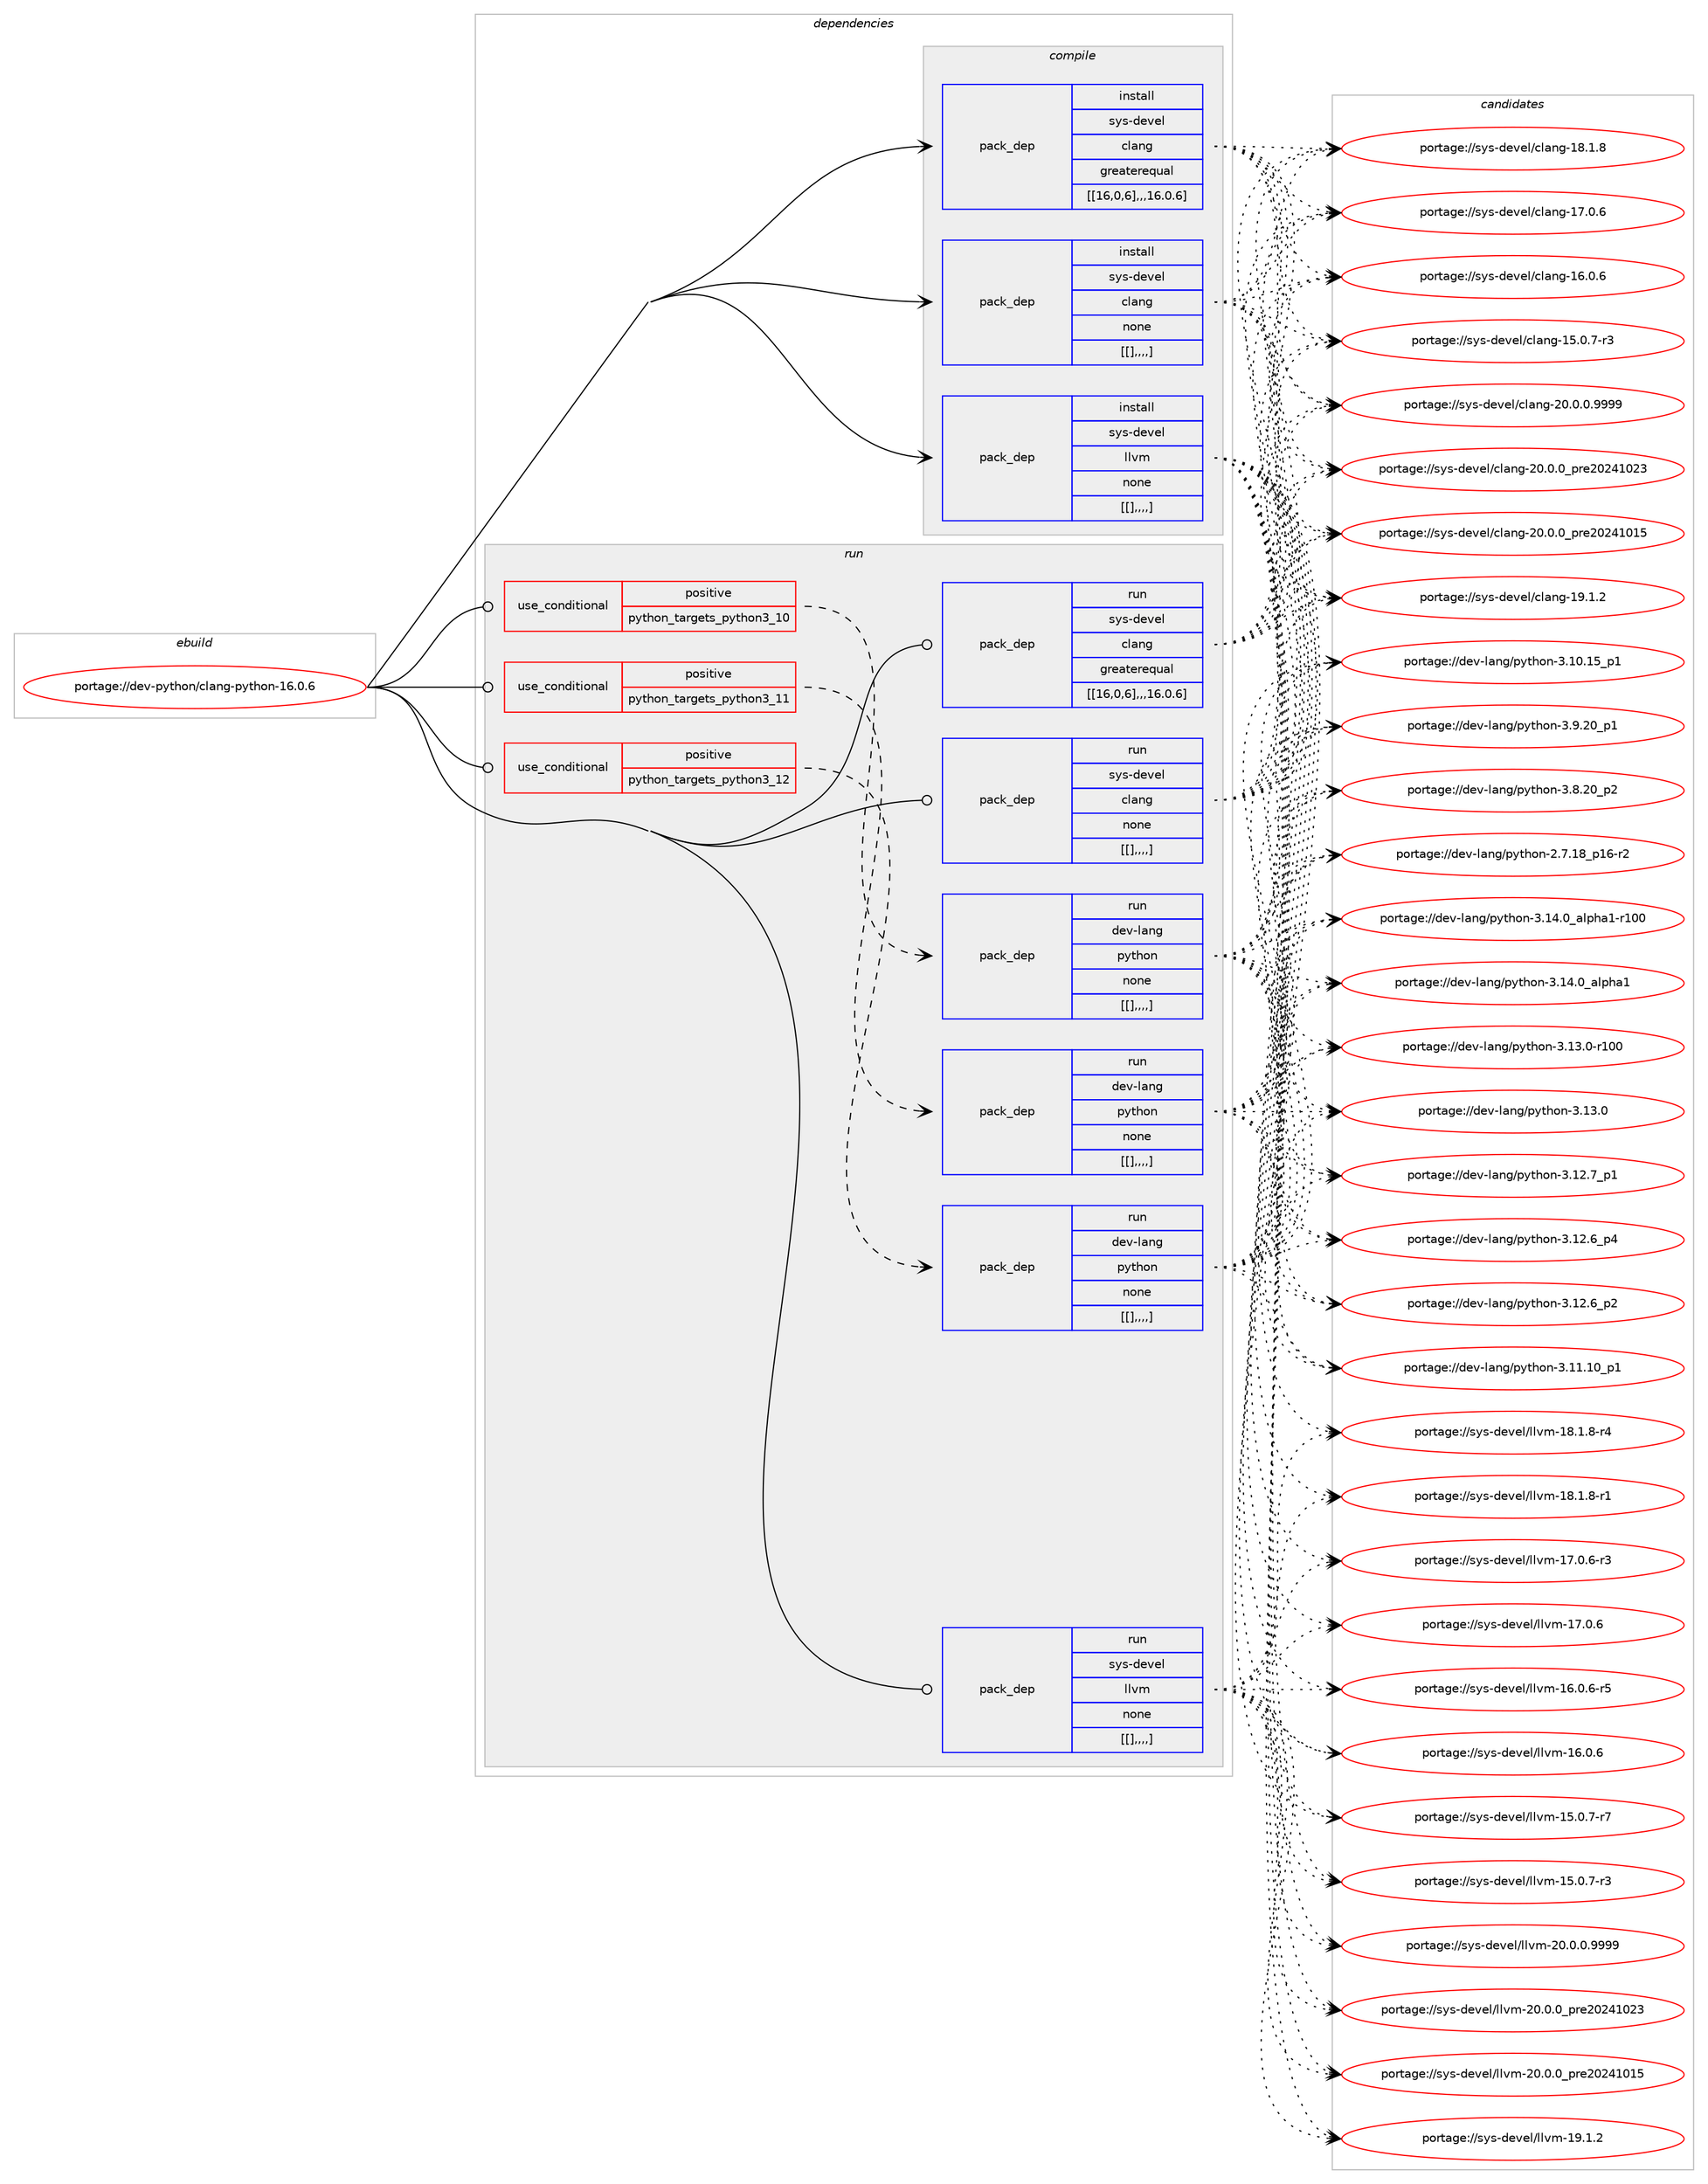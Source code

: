 digraph prolog {

# *************
# Graph options
# *************

newrank=true;
concentrate=true;
compound=true;
graph [rankdir=LR,fontname=Helvetica,fontsize=10,ranksep=1.5];#, ranksep=2.5, nodesep=0.2];
edge  [arrowhead=vee];
node  [fontname=Helvetica,fontsize=10];

# **********
# The ebuild
# **********

subgraph cluster_leftcol {
color=gray;
label=<<i>ebuild</i>>;
id [label="portage://dev-python/clang-python-16.0.6", color=red, width=4, href="../dev-python/clang-python-16.0.6.svg"];
}

# ****************
# The dependencies
# ****************

subgraph cluster_midcol {
color=gray;
label=<<i>dependencies</i>>;
subgraph cluster_compile {
fillcolor="#eeeeee";
style=filled;
label=<<i>compile</i>>;
subgraph pack113860 {
dependency148873 [label=<<TABLE BORDER="0" CELLBORDER="1" CELLSPACING="0" CELLPADDING="4" WIDTH="220"><TR><TD ROWSPAN="6" CELLPADDING="30">pack_dep</TD></TR><TR><TD WIDTH="110">install</TD></TR><TR><TD>sys-devel</TD></TR><TR><TD>clang</TD></TR><TR><TD>greaterequal</TD></TR><TR><TD>[[16,0,6],,,16.0.6]</TD></TR></TABLE>>, shape=none, color=blue];
}
id:e -> dependency148873:w [weight=20,style="solid",arrowhead="vee"];
subgraph pack113862 {
dependency148878 [label=<<TABLE BORDER="0" CELLBORDER="1" CELLSPACING="0" CELLPADDING="4" WIDTH="220"><TR><TD ROWSPAN="6" CELLPADDING="30">pack_dep</TD></TR><TR><TD WIDTH="110">install</TD></TR><TR><TD>sys-devel</TD></TR><TR><TD>clang</TD></TR><TR><TD>none</TD></TR><TR><TD>[[],,,,]</TD></TR></TABLE>>, shape=none, color=blue];
}
id:e -> dependency148878:w [weight=20,style="solid",arrowhead="vee"];
subgraph pack113874 {
dependency148928 [label=<<TABLE BORDER="0" CELLBORDER="1" CELLSPACING="0" CELLPADDING="4" WIDTH="220"><TR><TD ROWSPAN="6" CELLPADDING="30">pack_dep</TD></TR><TR><TD WIDTH="110">install</TD></TR><TR><TD>sys-devel</TD></TR><TR><TD>llvm</TD></TR><TR><TD>none</TD></TR><TR><TD>[[],,,,]</TD></TR></TABLE>>, shape=none, color=blue];
}
id:e -> dependency148928:w [weight=20,style="solid",arrowhead="vee"];
}
subgraph cluster_compileandrun {
fillcolor="#eeeeee";
style=filled;
label=<<i>compile and run</i>>;
}
subgraph cluster_run {
fillcolor="#eeeeee";
style=filled;
label=<<i>run</i>>;
subgraph cond33729 {
dependency148934 [label=<<TABLE BORDER="0" CELLBORDER="1" CELLSPACING="0" CELLPADDING="4"><TR><TD ROWSPAN="3" CELLPADDING="10">use_conditional</TD></TR><TR><TD>positive</TD></TR><TR><TD>python_targets_python3_10</TD></TR></TABLE>>, shape=none, color=red];
subgraph pack113898 {
dependency148936 [label=<<TABLE BORDER="0" CELLBORDER="1" CELLSPACING="0" CELLPADDING="4" WIDTH="220"><TR><TD ROWSPAN="6" CELLPADDING="30">pack_dep</TD></TR><TR><TD WIDTH="110">run</TD></TR><TR><TD>dev-lang</TD></TR><TR><TD>python</TD></TR><TR><TD>none</TD></TR><TR><TD>[[],,,,]</TD></TR></TABLE>>, shape=none, color=blue];
}
dependency148934:e -> dependency148936:w [weight=20,style="dashed",arrowhead="vee"];
}
id:e -> dependency148934:w [weight=20,style="solid",arrowhead="odot"];
subgraph cond33756 {
dependency149019 [label=<<TABLE BORDER="0" CELLBORDER="1" CELLSPACING="0" CELLPADDING="4"><TR><TD ROWSPAN="3" CELLPADDING="10">use_conditional</TD></TR><TR><TD>positive</TD></TR><TR><TD>python_targets_python3_11</TD></TR></TABLE>>, shape=none, color=red];
subgraph pack113966 {
dependency149046 [label=<<TABLE BORDER="0" CELLBORDER="1" CELLSPACING="0" CELLPADDING="4" WIDTH="220"><TR><TD ROWSPAN="6" CELLPADDING="30">pack_dep</TD></TR><TR><TD WIDTH="110">run</TD></TR><TR><TD>dev-lang</TD></TR><TR><TD>python</TD></TR><TR><TD>none</TD></TR><TR><TD>[[],,,,]</TD></TR></TABLE>>, shape=none, color=blue];
}
dependency149019:e -> dependency149046:w [weight=20,style="dashed",arrowhead="vee"];
}
id:e -> dependency149019:w [weight=20,style="solid",arrowhead="odot"];
subgraph cond33772 {
dependency149058 [label=<<TABLE BORDER="0" CELLBORDER="1" CELLSPACING="0" CELLPADDING="4"><TR><TD ROWSPAN="3" CELLPADDING="10">use_conditional</TD></TR><TR><TD>positive</TD></TR><TR><TD>python_targets_python3_12</TD></TR></TABLE>>, shape=none, color=red];
subgraph pack113976 {
dependency149063 [label=<<TABLE BORDER="0" CELLBORDER="1" CELLSPACING="0" CELLPADDING="4" WIDTH="220"><TR><TD ROWSPAN="6" CELLPADDING="30">pack_dep</TD></TR><TR><TD WIDTH="110">run</TD></TR><TR><TD>dev-lang</TD></TR><TR><TD>python</TD></TR><TR><TD>none</TD></TR><TR><TD>[[],,,,]</TD></TR></TABLE>>, shape=none, color=blue];
}
dependency149058:e -> dependency149063:w [weight=20,style="dashed",arrowhead="vee"];
}
id:e -> dependency149058:w [weight=20,style="solid",arrowhead="odot"];
subgraph pack113979 {
dependency149087 [label=<<TABLE BORDER="0" CELLBORDER="1" CELLSPACING="0" CELLPADDING="4" WIDTH="220"><TR><TD ROWSPAN="6" CELLPADDING="30">pack_dep</TD></TR><TR><TD WIDTH="110">run</TD></TR><TR><TD>sys-devel</TD></TR><TR><TD>clang</TD></TR><TR><TD>greaterequal</TD></TR><TR><TD>[[16,0,6],,,16.0.6]</TD></TR></TABLE>>, shape=none, color=blue];
}
id:e -> dependency149087:w [weight=20,style="solid",arrowhead="odot"];
subgraph pack113994 {
dependency149094 [label=<<TABLE BORDER="0" CELLBORDER="1" CELLSPACING="0" CELLPADDING="4" WIDTH="220"><TR><TD ROWSPAN="6" CELLPADDING="30">pack_dep</TD></TR><TR><TD WIDTH="110">run</TD></TR><TR><TD>sys-devel</TD></TR><TR><TD>clang</TD></TR><TR><TD>none</TD></TR><TR><TD>[[],,,,]</TD></TR></TABLE>>, shape=none, color=blue];
}
id:e -> dependency149094:w [weight=20,style="solid",arrowhead="odot"];
subgraph pack114014 {
dependency149133 [label=<<TABLE BORDER="0" CELLBORDER="1" CELLSPACING="0" CELLPADDING="4" WIDTH="220"><TR><TD ROWSPAN="6" CELLPADDING="30">pack_dep</TD></TR><TR><TD WIDTH="110">run</TD></TR><TR><TD>sys-devel</TD></TR><TR><TD>llvm</TD></TR><TR><TD>none</TD></TR><TR><TD>[[],,,,]</TD></TR></TABLE>>, shape=none, color=blue];
}
id:e -> dependency149133:w [weight=20,style="solid",arrowhead="odot"];
}
}

# **************
# The candidates
# **************

subgraph cluster_choices {
rank=same;
color=gray;
label=<<i>candidates</i>>;

subgraph choice113822 {
color=black;
nodesep=1;
choice11512111545100101118101108479910897110103455048464846484657575757 [label="portage://sys-devel/clang-20.0.0.9999", color=red, width=4,href="../sys-devel/clang-20.0.0.9999.svg"];
choice1151211154510010111810110847991089711010345504846484648951121141015048505249485051 [label="portage://sys-devel/clang-20.0.0_pre20241023", color=red, width=4,href="../sys-devel/clang-20.0.0_pre20241023.svg"];
choice1151211154510010111810110847991089711010345504846484648951121141015048505249484953 [label="portage://sys-devel/clang-20.0.0_pre20241015", color=red, width=4,href="../sys-devel/clang-20.0.0_pre20241015.svg"];
choice1151211154510010111810110847991089711010345495746494650 [label="portage://sys-devel/clang-19.1.2", color=red, width=4,href="../sys-devel/clang-19.1.2.svg"];
choice1151211154510010111810110847991089711010345495646494656 [label="portage://sys-devel/clang-18.1.8", color=red, width=4,href="../sys-devel/clang-18.1.8.svg"];
choice1151211154510010111810110847991089711010345495546484654 [label="portage://sys-devel/clang-17.0.6", color=red, width=4,href="../sys-devel/clang-17.0.6.svg"];
choice1151211154510010111810110847991089711010345495446484654 [label="portage://sys-devel/clang-16.0.6", color=red, width=4,href="../sys-devel/clang-16.0.6.svg"];
choice11512111545100101118101108479910897110103454953464846554511451 [label="portage://sys-devel/clang-15.0.7-r3", color=red, width=4,href="../sys-devel/clang-15.0.7-r3.svg"];
dependency148873:e -> choice11512111545100101118101108479910897110103455048464846484657575757:w [style=dotted,weight="100"];
dependency148873:e -> choice1151211154510010111810110847991089711010345504846484648951121141015048505249485051:w [style=dotted,weight="100"];
dependency148873:e -> choice1151211154510010111810110847991089711010345504846484648951121141015048505249484953:w [style=dotted,weight="100"];
dependency148873:e -> choice1151211154510010111810110847991089711010345495746494650:w [style=dotted,weight="100"];
dependency148873:e -> choice1151211154510010111810110847991089711010345495646494656:w [style=dotted,weight="100"];
dependency148873:e -> choice1151211154510010111810110847991089711010345495546484654:w [style=dotted,weight="100"];
dependency148873:e -> choice1151211154510010111810110847991089711010345495446484654:w [style=dotted,weight="100"];
dependency148873:e -> choice11512111545100101118101108479910897110103454953464846554511451:w [style=dotted,weight="100"];
}
subgraph choice113826 {
color=black;
nodesep=1;
choice11512111545100101118101108479910897110103455048464846484657575757 [label="portage://sys-devel/clang-20.0.0.9999", color=red, width=4,href="../sys-devel/clang-20.0.0.9999.svg"];
choice1151211154510010111810110847991089711010345504846484648951121141015048505249485051 [label="portage://sys-devel/clang-20.0.0_pre20241023", color=red, width=4,href="../sys-devel/clang-20.0.0_pre20241023.svg"];
choice1151211154510010111810110847991089711010345504846484648951121141015048505249484953 [label="portage://sys-devel/clang-20.0.0_pre20241015", color=red, width=4,href="../sys-devel/clang-20.0.0_pre20241015.svg"];
choice1151211154510010111810110847991089711010345495746494650 [label="portage://sys-devel/clang-19.1.2", color=red, width=4,href="../sys-devel/clang-19.1.2.svg"];
choice1151211154510010111810110847991089711010345495646494656 [label="portage://sys-devel/clang-18.1.8", color=red, width=4,href="../sys-devel/clang-18.1.8.svg"];
choice1151211154510010111810110847991089711010345495546484654 [label="portage://sys-devel/clang-17.0.6", color=red, width=4,href="../sys-devel/clang-17.0.6.svg"];
choice1151211154510010111810110847991089711010345495446484654 [label="portage://sys-devel/clang-16.0.6", color=red, width=4,href="../sys-devel/clang-16.0.6.svg"];
choice11512111545100101118101108479910897110103454953464846554511451 [label="portage://sys-devel/clang-15.0.7-r3", color=red, width=4,href="../sys-devel/clang-15.0.7-r3.svg"];
dependency148878:e -> choice11512111545100101118101108479910897110103455048464846484657575757:w [style=dotted,weight="100"];
dependency148878:e -> choice1151211154510010111810110847991089711010345504846484648951121141015048505249485051:w [style=dotted,weight="100"];
dependency148878:e -> choice1151211154510010111810110847991089711010345504846484648951121141015048505249484953:w [style=dotted,weight="100"];
dependency148878:e -> choice1151211154510010111810110847991089711010345495746494650:w [style=dotted,weight="100"];
dependency148878:e -> choice1151211154510010111810110847991089711010345495646494656:w [style=dotted,weight="100"];
dependency148878:e -> choice1151211154510010111810110847991089711010345495546484654:w [style=dotted,weight="100"];
dependency148878:e -> choice1151211154510010111810110847991089711010345495446484654:w [style=dotted,weight="100"];
dependency148878:e -> choice11512111545100101118101108479910897110103454953464846554511451:w [style=dotted,weight="100"];
}
subgraph choice113841 {
color=black;
nodesep=1;
choice1151211154510010111810110847108108118109455048464846484657575757 [label="portage://sys-devel/llvm-20.0.0.9999", color=red, width=4,href="../sys-devel/llvm-20.0.0.9999.svg"];
choice115121115451001011181011084710810811810945504846484648951121141015048505249485051 [label="portage://sys-devel/llvm-20.0.0_pre20241023", color=red, width=4,href="../sys-devel/llvm-20.0.0_pre20241023.svg"];
choice115121115451001011181011084710810811810945504846484648951121141015048505249484953 [label="portage://sys-devel/llvm-20.0.0_pre20241015", color=red, width=4,href="../sys-devel/llvm-20.0.0_pre20241015.svg"];
choice115121115451001011181011084710810811810945495746494650 [label="portage://sys-devel/llvm-19.1.2", color=red, width=4,href="../sys-devel/llvm-19.1.2.svg"];
choice1151211154510010111810110847108108118109454956464946564511452 [label="portage://sys-devel/llvm-18.1.8-r4", color=red, width=4,href="../sys-devel/llvm-18.1.8-r4.svg"];
choice1151211154510010111810110847108108118109454956464946564511449 [label="portage://sys-devel/llvm-18.1.8-r1", color=red, width=4,href="../sys-devel/llvm-18.1.8-r1.svg"];
choice1151211154510010111810110847108108118109454955464846544511451 [label="portage://sys-devel/llvm-17.0.6-r3", color=red, width=4,href="../sys-devel/llvm-17.0.6-r3.svg"];
choice115121115451001011181011084710810811810945495546484654 [label="portage://sys-devel/llvm-17.0.6", color=red, width=4,href="../sys-devel/llvm-17.0.6.svg"];
choice1151211154510010111810110847108108118109454954464846544511453 [label="portage://sys-devel/llvm-16.0.6-r5", color=red, width=4,href="../sys-devel/llvm-16.0.6-r5.svg"];
choice115121115451001011181011084710810811810945495446484654 [label="portage://sys-devel/llvm-16.0.6", color=red, width=4,href="../sys-devel/llvm-16.0.6.svg"];
choice1151211154510010111810110847108108118109454953464846554511455 [label="portage://sys-devel/llvm-15.0.7-r7", color=red, width=4,href="../sys-devel/llvm-15.0.7-r7.svg"];
choice1151211154510010111810110847108108118109454953464846554511451 [label="portage://sys-devel/llvm-15.0.7-r3", color=red, width=4,href="../sys-devel/llvm-15.0.7-r3.svg"];
dependency148928:e -> choice1151211154510010111810110847108108118109455048464846484657575757:w [style=dotted,weight="100"];
dependency148928:e -> choice115121115451001011181011084710810811810945504846484648951121141015048505249485051:w [style=dotted,weight="100"];
dependency148928:e -> choice115121115451001011181011084710810811810945504846484648951121141015048505249484953:w [style=dotted,weight="100"];
dependency148928:e -> choice115121115451001011181011084710810811810945495746494650:w [style=dotted,weight="100"];
dependency148928:e -> choice1151211154510010111810110847108108118109454956464946564511452:w [style=dotted,weight="100"];
dependency148928:e -> choice1151211154510010111810110847108108118109454956464946564511449:w [style=dotted,weight="100"];
dependency148928:e -> choice1151211154510010111810110847108108118109454955464846544511451:w [style=dotted,weight="100"];
dependency148928:e -> choice115121115451001011181011084710810811810945495546484654:w [style=dotted,weight="100"];
dependency148928:e -> choice1151211154510010111810110847108108118109454954464846544511453:w [style=dotted,weight="100"];
dependency148928:e -> choice115121115451001011181011084710810811810945495446484654:w [style=dotted,weight="100"];
dependency148928:e -> choice1151211154510010111810110847108108118109454953464846554511455:w [style=dotted,weight="100"];
dependency148928:e -> choice1151211154510010111810110847108108118109454953464846554511451:w [style=dotted,weight="100"];
}
subgraph choice113863 {
color=black;
nodesep=1;
choice100101118451089711010347112121116104111110455146495246489597108112104974945114494848 [label="portage://dev-lang/python-3.14.0_alpha1-r100", color=red, width=4,href="../dev-lang/python-3.14.0_alpha1-r100.svg"];
choice1001011184510897110103471121211161041111104551464952464895971081121049749 [label="portage://dev-lang/python-3.14.0_alpha1", color=red, width=4,href="../dev-lang/python-3.14.0_alpha1.svg"];
choice1001011184510897110103471121211161041111104551464951464845114494848 [label="portage://dev-lang/python-3.13.0-r100", color=red, width=4,href="../dev-lang/python-3.13.0-r100.svg"];
choice10010111845108971101034711212111610411111045514649514648 [label="portage://dev-lang/python-3.13.0", color=red, width=4,href="../dev-lang/python-3.13.0.svg"];
choice100101118451089711010347112121116104111110455146495046559511249 [label="portage://dev-lang/python-3.12.7_p1", color=red, width=4,href="../dev-lang/python-3.12.7_p1.svg"];
choice100101118451089711010347112121116104111110455146495046549511252 [label="portage://dev-lang/python-3.12.6_p4", color=red, width=4,href="../dev-lang/python-3.12.6_p4.svg"];
choice100101118451089711010347112121116104111110455146495046549511250 [label="portage://dev-lang/python-3.12.6_p2", color=red, width=4,href="../dev-lang/python-3.12.6_p2.svg"];
choice10010111845108971101034711212111610411111045514649494649489511249 [label="portage://dev-lang/python-3.11.10_p1", color=red, width=4,href="../dev-lang/python-3.11.10_p1.svg"];
choice10010111845108971101034711212111610411111045514649484649539511249 [label="portage://dev-lang/python-3.10.15_p1", color=red, width=4,href="../dev-lang/python-3.10.15_p1.svg"];
choice100101118451089711010347112121116104111110455146574650489511249 [label="portage://dev-lang/python-3.9.20_p1", color=red, width=4,href="../dev-lang/python-3.9.20_p1.svg"];
choice100101118451089711010347112121116104111110455146564650489511250 [label="portage://dev-lang/python-3.8.20_p2", color=red, width=4,href="../dev-lang/python-3.8.20_p2.svg"];
choice100101118451089711010347112121116104111110455046554649569511249544511450 [label="portage://dev-lang/python-2.7.18_p16-r2", color=red, width=4,href="../dev-lang/python-2.7.18_p16-r2.svg"];
dependency148936:e -> choice100101118451089711010347112121116104111110455146495246489597108112104974945114494848:w [style=dotted,weight="100"];
dependency148936:e -> choice1001011184510897110103471121211161041111104551464952464895971081121049749:w [style=dotted,weight="100"];
dependency148936:e -> choice1001011184510897110103471121211161041111104551464951464845114494848:w [style=dotted,weight="100"];
dependency148936:e -> choice10010111845108971101034711212111610411111045514649514648:w [style=dotted,weight="100"];
dependency148936:e -> choice100101118451089711010347112121116104111110455146495046559511249:w [style=dotted,weight="100"];
dependency148936:e -> choice100101118451089711010347112121116104111110455146495046549511252:w [style=dotted,weight="100"];
dependency148936:e -> choice100101118451089711010347112121116104111110455146495046549511250:w [style=dotted,weight="100"];
dependency148936:e -> choice10010111845108971101034711212111610411111045514649494649489511249:w [style=dotted,weight="100"];
dependency148936:e -> choice10010111845108971101034711212111610411111045514649484649539511249:w [style=dotted,weight="100"];
dependency148936:e -> choice100101118451089711010347112121116104111110455146574650489511249:w [style=dotted,weight="100"];
dependency148936:e -> choice100101118451089711010347112121116104111110455146564650489511250:w [style=dotted,weight="100"];
dependency148936:e -> choice100101118451089711010347112121116104111110455046554649569511249544511450:w [style=dotted,weight="100"];
}
subgraph choice113869 {
color=black;
nodesep=1;
choice100101118451089711010347112121116104111110455146495246489597108112104974945114494848 [label="portage://dev-lang/python-3.14.0_alpha1-r100", color=red, width=4,href="../dev-lang/python-3.14.0_alpha1-r100.svg"];
choice1001011184510897110103471121211161041111104551464952464895971081121049749 [label="portage://dev-lang/python-3.14.0_alpha1", color=red, width=4,href="../dev-lang/python-3.14.0_alpha1.svg"];
choice1001011184510897110103471121211161041111104551464951464845114494848 [label="portage://dev-lang/python-3.13.0-r100", color=red, width=4,href="../dev-lang/python-3.13.0-r100.svg"];
choice10010111845108971101034711212111610411111045514649514648 [label="portage://dev-lang/python-3.13.0", color=red, width=4,href="../dev-lang/python-3.13.0.svg"];
choice100101118451089711010347112121116104111110455146495046559511249 [label="portage://dev-lang/python-3.12.7_p1", color=red, width=4,href="../dev-lang/python-3.12.7_p1.svg"];
choice100101118451089711010347112121116104111110455146495046549511252 [label="portage://dev-lang/python-3.12.6_p4", color=red, width=4,href="../dev-lang/python-3.12.6_p4.svg"];
choice100101118451089711010347112121116104111110455146495046549511250 [label="portage://dev-lang/python-3.12.6_p2", color=red, width=4,href="../dev-lang/python-3.12.6_p2.svg"];
choice10010111845108971101034711212111610411111045514649494649489511249 [label="portage://dev-lang/python-3.11.10_p1", color=red, width=4,href="../dev-lang/python-3.11.10_p1.svg"];
choice10010111845108971101034711212111610411111045514649484649539511249 [label="portage://dev-lang/python-3.10.15_p1", color=red, width=4,href="../dev-lang/python-3.10.15_p1.svg"];
choice100101118451089711010347112121116104111110455146574650489511249 [label="portage://dev-lang/python-3.9.20_p1", color=red, width=4,href="../dev-lang/python-3.9.20_p1.svg"];
choice100101118451089711010347112121116104111110455146564650489511250 [label="portage://dev-lang/python-3.8.20_p2", color=red, width=4,href="../dev-lang/python-3.8.20_p2.svg"];
choice100101118451089711010347112121116104111110455046554649569511249544511450 [label="portage://dev-lang/python-2.7.18_p16-r2", color=red, width=4,href="../dev-lang/python-2.7.18_p16-r2.svg"];
dependency149046:e -> choice100101118451089711010347112121116104111110455146495246489597108112104974945114494848:w [style=dotted,weight="100"];
dependency149046:e -> choice1001011184510897110103471121211161041111104551464952464895971081121049749:w [style=dotted,weight="100"];
dependency149046:e -> choice1001011184510897110103471121211161041111104551464951464845114494848:w [style=dotted,weight="100"];
dependency149046:e -> choice10010111845108971101034711212111610411111045514649514648:w [style=dotted,weight="100"];
dependency149046:e -> choice100101118451089711010347112121116104111110455146495046559511249:w [style=dotted,weight="100"];
dependency149046:e -> choice100101118451089711010347112121116104111110455146495046549511252:w [style=dotted,weight="100"];
dependency149046:e -> choice100101118451089711010347112121116104111110455146495046549511250:w [style=dotted,weight="100"];
dependency149046:e -> choice10010111845108971101034711212111610411111045514649494649489511249:w [style=dotted,weight="100"];
dependency149046:e -> choice10010111845108971101034711212111610411111045514649484649539511249:w [style=dotted,weight="100"];
dependency149046:e -> choice100101118451089711010347112121116104111110455146574650489511249:w [style=dotted,weight="100"];
dependency149046:e -> choice100101118451089711010347112121116104111110455146564650489511250:w [style=dotted,weight="100"];
dependency149046:e -> choice100101118451089711010347112121116104111110455046554649569511249544511450:w [style=dotted,weight="100"];
}
subgraph choice113894 {
color=black;
nodesep=1;
choice100101118451089711010347112121116104111110455146495246489597108112104974945114494848 [label="portage://dev-lang/python-3.14.0_alpha1-r100", color=red, width=4,href="../dev-lang/python-3.14.0_alpha1-r100.svg"];
choice1001011184510897110103471121211161041111104551464952464895971081121049749 [label="portage://dev-lang/python-3.14.0_alpha1", color=red, width=4,href="../dev-lang/python-3.14.0_alpha1.svg"];
choice1001011184510897110103471121211161041111104551464951464845114494848 [label="portage://dev-lang/python-3.13.0-r100", color=red, width=4,href="../dev-lang/python-3.13.0-r100.svg"];
choice10010111845108971101034711212111610411111045514649514648 [label="portage://dev-lang/python-3.13.0", color=red, width=4,href="../dev-lang/python-3.13.0.svg"];
choice100101118451089711010347112121116104111110455146495046559511249 [label="portage://dev-lang/python-3.12.7_p1", color=red, width=4,href="../dev-lang/python-3.12.7_p1.svg"];
choice100101118451089711010347112121116104111110455146495046549511252 [label="portage://dev-lang/python-3.12.6_p4", color=red, width=4,href="../dev-lang/python-3.12.6_p4.svg"];
choice100101118451089711010347112121116104111110455146495046549511250 [label="portage://dev-lang/python-3.12.6_p2", color=red, width=4,href="../dev-lang/python-3.12.6_p2.svg"];
choice10010111845108971101034711212111610411111045514649494649489511249 [label="portage://dev-lang/python-3.11.10_p1", color=red, width=4,href="../dev-lang/python-3.11.10_p1.svg"];
choice10010111845108971101034711212111610411111045514649484649539511249 [label="portage://dev-lang/python-3.10.15_p1", color=red, width=4,href="../dev-lang/python-3.10.15_p1.svg"];
choice100101118451089711010347112121116104111110455146574650489511249 [label="portage://dev-lang/python-3.9.20_p1", color=red, width=4,href="../dev-lang/python-3.9.20_p1.svg"];
choice100101118451089711010347112121116104111110455146564650489511250 [label="portage://dev-lang/python-3.8.20_p2", color=red, width=4,href="../dev-lang/python-3.8.20_p2.svg"];
choice100101118451089711010347112121116104111110455046554649569511249544511450 [label="portage://dev-lang/python-2.7.18_p16-r2", color=red, width=4,href="../dev-lang/python-2.7.18_p16-r2.svg"];
dependency149063:e -> choice100101118451089711010347112121116104111110455146495246489597108112104974945114494848:w [style=dotted,weight="100"];
dependency149063:e -> choice1001011184510897110103471121211161041111104551464952464895971081121049749:w [style=dotted,weight="100"];
dependency149063:e -> choice1001011184510897110103471121211161041111104551464951464845114494848:w [style=dotted,weight="100"];
dependency149063:e -> choice10010111845108971101034711212111610411111045514649514648:w [style=dotted,weight="100"];
dependency149063:e -> choice100101118451089711010347112121116104111110455146495046559511249:w [style=dotted,weight="100"];
dependency149063:e -> choice100101118451089711010347112121116104111110455146495046549511252:w [style=dotted,weight="100"];
dependency149063:e -> choice100101118451089711010347112121116104111110455146495046549511250:w [style=dotted,weight="100"];
dependency149063:e -> choice10010111845108971101034711212111610411111045514649494649489511249:w [style=dotted,weight="100"];
dependency149063:e -> choice10010111845108971101034711212111610411111045514649484649539511249:w [style=dotted,weight="100"];
dependency149063:e -> choice100101118451089711010347112121116104111110455146574650489511249:w [style=dotted,weight="100"];
dependency149063:e -> choice100101118451089711010347112121116104111110455146564650489511250:w [style=dotted,weight="100"];
dependency149063:e -> choice100101118451089711010347112121116104111110455046554649569511249544511450:w [style=dotted,weight="100"];
}
subgraph choice113918 {
color=black;
nodesep=1;
choice11512111545100101118101108479910897110103455048464846484657575757 [label="portage://sys-devel/clang-20.0.0.9999", color=red, width=4,href="../sys-devel/clang-20.0.0.9999.svg"];
choice1151211154510010111810110847991089711010345504846484648951121141015048505249485051 [label="portage://sys-devel/clang-20.0.0_pre20241023", color=red, width=4,href="../sys-devel/clang-20.0.0_pre20241023.svg"];
choice1151211154510010111810110847991089711010345504846484648951121141015048505249484953 [label="portage://sys-devel/clang-20.0.0_pre20241015", color=red, width=4,href="../sys-devel/clang-20.0.0_pre20241015.svg"];
choice1151211154510010111810110847991089711010345495746494650 [label="portage://sys-devel/clang-19.1.2", color=red, width=4,href="../sys-devel/clang-19.1.2.svg"];
choice1151211154510010111810110847991089711010345495646494656 [label="portage://sys-devel/clang-18.1.8", color=red, width=4,href="../sys-devel/clang-18.1.8.svg"];
choice1151211154510010111810110847991089711010345495546484654 [label="portage://sys-devel/clang-17.0.6", color=red, width=4,href="../sys-devel/clang-17.0.6.svg"];
choice1151211154510010111810110847991089711010345495446484654 [label="portage://sys-devel/clang-16.0.6", color=red, width=4,href="../sys-devel/clang-16.0.6.svg"];
choice11512111545100101118101108479910897110103454953464846554511451 [label="portage://sys-devel/clang-15.0.7-r3", color=red, width=4,href="../sys-devel/clang-15.0.7-r3.svg"];
dependency149087:e -> choice11512111545100101118101108479910897110103455048464846484657575757:w [style=dotted,weight="100"];
dependency149087:e -> choice1151211154510010111810110847991089711010345504846484648951121141015048505249485051:w [style=dotted,weight="100"];
dependency149087:e -> choice1151211154510010111810110847991089711010345504846484648951121141015048505249484953:w [style=dotted,weight="100"];
dependency149087:e -> choice1151211154510010111810110847991089711010345495746494650:w [style=dotted,weight="100"];
dependency149087:e -> choice1151211154510010111810110847991089711010345495646494656:w [style=dotted,weight="100"];
dependency149087:e -> choice1151211154510010111810110847991089711010345495546484654:w [style=dotted,weight="100"];
dependency149087:e -> choice1151211154510010111810110847991089711010345495446484654:w [style=dotted,weight="100"];
dependency149087:e -> choice11512111545100101118101108479910897110103454953464846554511451:w [style=dotted,weight="100"];
}
subgraph choice113925 {
color=black;
nodesep=1;
choice11512111545100101118101108479910897110103455048464846484657575757 [label="portage://sys-devel/clang-20.0.0.9999", color=red, width=4,href="../sys-devel/clang-20.0.0.9999.svg"];
choice1151211154510010111810110847991089711010345504846484648951121141015048505249485051 [label="portage://sys-devel/clang-20.0.0_pre20241023", color=red, width=4,href="../sys-devel/clang-20.0.0_pre20241023.svg"];
choice1151211154510010111810110847991089711010345504846484648951121141015048505249484953 [label="portage://sys-devel/clang-20.0.0_pre20241015", color=red, width=4,href="../sys-devel/clang-20.0.0_pre20241015.svg"];
choice1151211154510010111810110847991089711010345495746494650 [label="portage://sys-devel/clang-19.1.2", color=red, width=4,href="../sys-devel/clang-19.1.2.svg"];
choice1151211154510010111810110847991089711010345495646494656 [label="portage://sys-devel/clang-18.1.8", color=red, width=4,href="../sys-devel/clang-18.1.8.svg"];
choice1151211154510010111810110847991089711010345495546484654 [label="portage://sys-devel/clang-17.0.6", color=red, width=4,href="../sys-devel/clang-17.0.6.svg"];
choice1151211154510010111810110847991089711010345495446484654 [label="portage://sys-devel/clang-16.0.6", color=red, width=4,href="../sys-devel/clang-16.0.6.svg"];
choice11512111545100101118101108479910897110103454953464846554511451 [label="portage://sys-devel/clang-15.0.7-r3", color=red, width=4,href="../sys-devel/clang-15.0.7-r3.svg"];
dependency149094:e -> choice11512111545100101118101108479910897110103455048464846484657575757:w [style=dotted,weight="100"];
dependency149094:e -> choice1151211154510010111810110847991089711010345504846484648951121141015048505249485051:w [style=dotted,weight="100"];
dependency149094:e -> choice1151211154510010111810110847991089711010345504846484648951121141015048505249484953:w [style=dotted,weight="100"];
dependency149094:e -> choice1151211154510010111810110847991089711010345495746494650:w [style=dotted,weight="100"];
dependency149094:e -> choice1151211154510010111810110847991089711010345495646494656:w [style=dotted,weight="100"];
dependency149094:e -> choice1151211154510010111810110847991089711010345495546484654:w [style=dotted,weight="100"];
dependency149094:e -> choice1151211154510010111810110847991089711010345495446484654:w [style=dotted,weight="100"];
dependency149094:e -> choice11512111545100101118101108479910897110103454953464846554511451:w [style=dotted,weight="100"];
}
subgraph choice113932 {
color=black;
nodesep=1;
choice1151211154510010111810110847108108118109455048464846484657575757 [label="portage://sys-devel/llvm-20.0.0.9999", color=red, width=4,href="../sys-devel/llvm-20.0.0.9999.svg"];
choice115121115451001011181011084710810811810945504846484648951121141015048505249485051 [label="portage://sys-devel/llvm-20.0.0_pre20241023", color=red, width=4,href="../sys-devel/llvm-20.0.0_pre20241023.svg"];
choice115121115451001011181011084710810811810945504846484648951121141015048505249484953 [label="portage://sys-devel/llvm-20.0.0_pre20241015", color=red, width=4,href="../sys-devel/llvm-20.0.0_pre20241015.svg"];
choice115121115451001011181011084710810811810945495746494650 [label="portage://sys-devel/llvm-19.1.2", color=red, width=4,href="../sys-devel/llvm-19.1.2.svg"];
choice1151211154510010111810110847108108118109454956464946564511452 [label="portage://sys-devel/llvm-18.1.8-r4", color=red, width=4,href="../sys-devel/llvm-18.1.8-r4.svg"];
choice1151211154510010111810110847108108118109454956464946564511449 [label="portage://sys-devel/llvm-18.1.8-r1", color=red, width=4,href="../sys-devel/llvm-18.1.8-r1.svg"];
choice1151211154510010111810110847108108118109454955464846544511451 [label="portage://sys-devel/llvm-17.0.6-r3", color=red, width=4,href="../sys-devel/llvm-17.0.6-r3.svg"];
choice115121115451001011181011084710810811810945495546484654 [label="portage://sys-devel/llvm-17.0.6", color=red, width=4,href="../sys-devel/llvm-17.0.6.svg"];
choice1151211154510010111810110847108108118109454954464846544511453 [label="portage://sys-devel/llvm-16.0.6-r5", color=red, width=4,href="../sys-devel/llvm-16.0.6-r5.svg"];
choice115121115451001011181011084710810811810945495446484654 [label="portage://sys-devel/llvm-16.0.6", color=red, width=4,href="../sys-devel/llvm-16.0.6.svg"];
choice1151211154510010111810110847108108118109454953464846554511455 [label="portage://sys-devel/llvm-15.0.7-r7", color=red, width=4,href="../sys-devel/llvm-15.0.7-r7.svg"];
choice1151211154510010111810110847108108118109454953464846554511451 [label="portage://sys-devel/llvm-15.0.7-r3", color=red, width=4,href="../sys-devel/llvm-15.0.7-r3.svg"];
dependency149133:e -> choice1151211154510010111810110847108108118109455048464846484657575757:w [style=dotted,weight="100"];
dependency149133:e -> choice115121115451001011181011084710810811810945504846484648951121141015048505249485051:w [style=dotted,weight="100"];
dependency149133:e -> choice115121115451001011181011084710810811810945504846484648951121141015048505249484953:w [style=dotted,weight="100"];
dependency149133:e -> choice115121115451001011181011084710810811810945495746494650:w [style=dotted,weight="100"];
dependency149133:e -> choice1151211154510010111810110847108108118109454956464946564511452:w [style=dotted,weight="100"];
dependency149133:e -> choice1151211154510010111810110847108108118109454956464946564511449:w [style=dotted,weight="100"];
dependency149133:e -> choice1151211154510010111810110847108108118109454955464846544511451:w [style=dotted,weight="100"];
dependency149133:e -> choice115121115451001011181011084710810811810945495546484654:w [style=dotted,weight="100"];
dependency149133:e -> choice1151211154510010111810110847108108118109454954464846544511453:w [style=dotted,weight="100"];
dependency149133:e -> choice115121115451001011181011084710810811810945495446484654:w [style=dotted,weight="100"];
dependency149133:e -> choice1151211154510010111810110847108108118109454953464846554511455:w [style=dotted,weight="100"];
dependency149133:e -> choice1151211154510010111810110847108108118109454953464846554511451:w [style=dotted,weight="100"];
}
}

}
